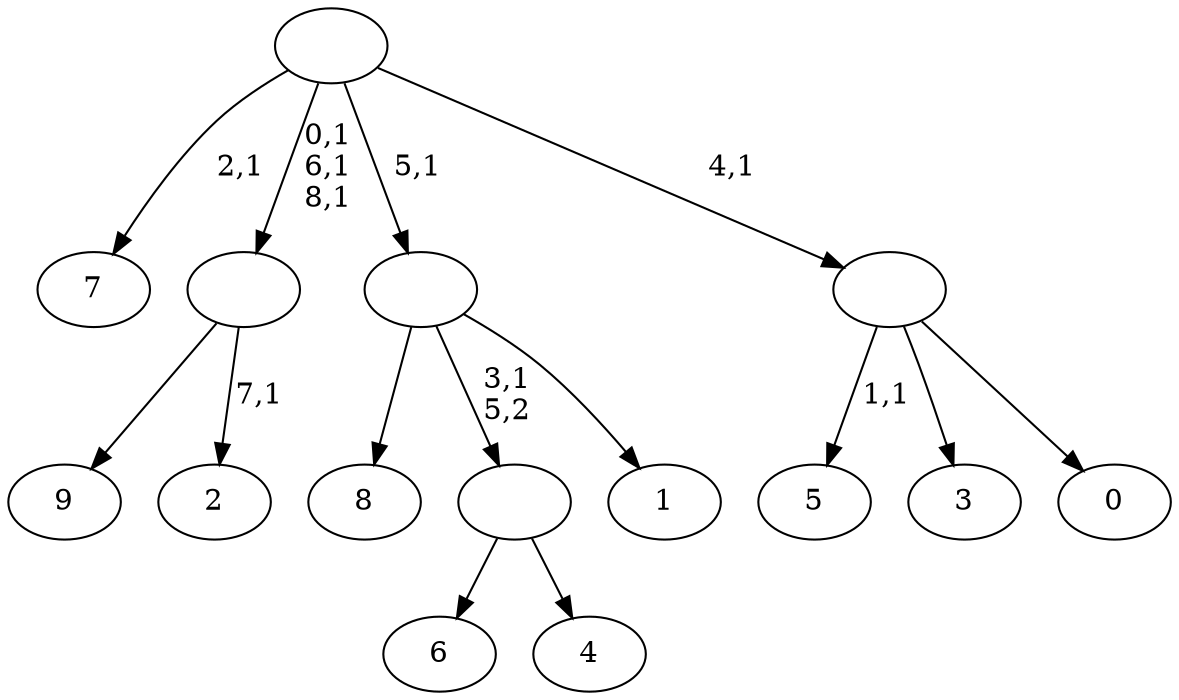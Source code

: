 digraph T {
	19 [label="9"]
	18 [label="8"]
	17 [label="7"]
	15 [label="6"]
	14 [label="5"]
	12 [label="4"]
	11 [label=""]
	10 [label="3"]
	9 [label="2"]
	7 [label=""]
	4 [label="1"]
	3 [label=""]
	2 [label="0"]
	1 [label=""]
	0 [label=""]
	11 -> 15 [label=""]
	11 -> 12 [label=""]
	7 -> 9 [label="7,1"]
	7 -> 19 [label=""]
	3 -> 18 [label=""]
	3 -> 11 [label="3,1\n5,2"]
	3 -> 4 [label=""]
	1 -> 14 [label="1,1"]
	1 -> 10 [label=""]
	1 -> 2 [label=""]
	0 -> 7 [label="0,1\n6,1\n8,1"]
	0 -> 17 [label="2,1"]
	0 -> 3 [label="5,1"]
	0 -> 1 [label="4,1"]
}
